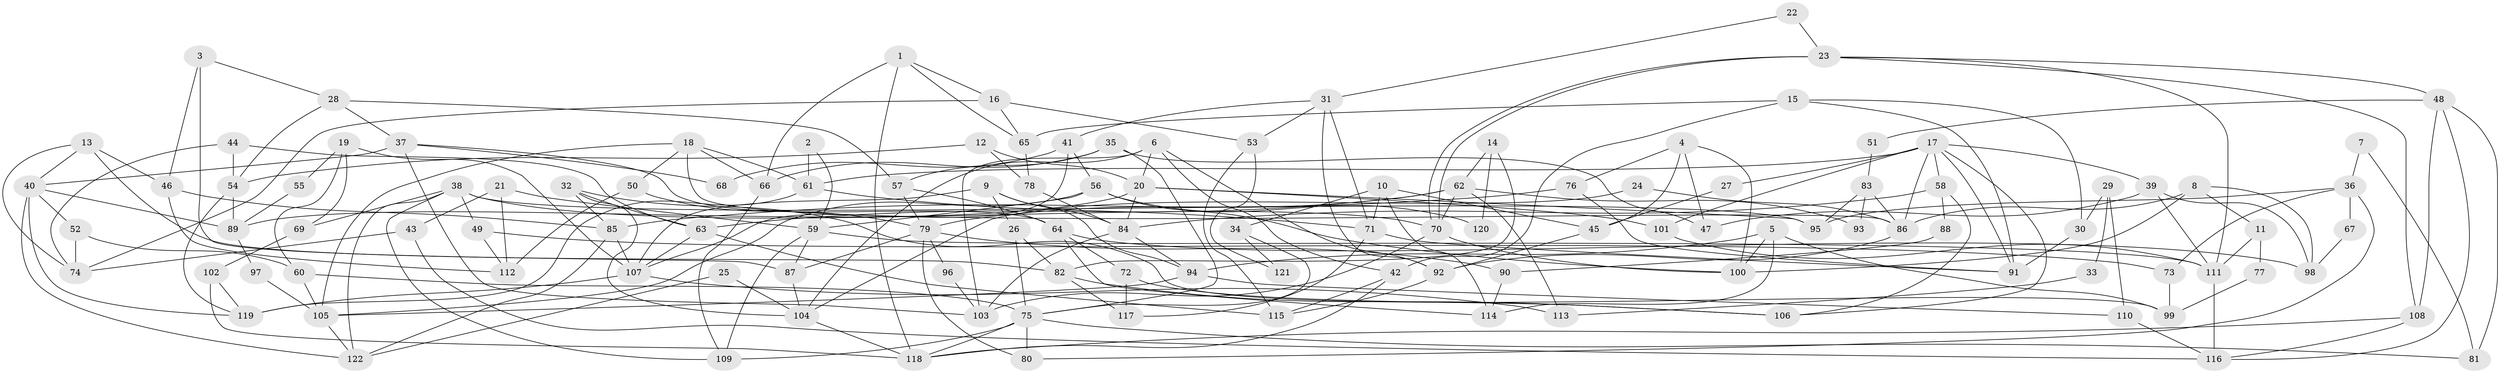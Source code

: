 // coarse degree distribution, {4: 0.12244897959183673, 7: 0.10204081632653061, 8: 0.10204081632653061, 5: 0.14285714285714285, 6: 0.1836734693877551, 3: 0.1836734693877551, 10: 0.04081632653061224, 11: 0.08163265306122448, 12: 0.02040816326530612, 9: 0.02040816326530612}
// Generated by graph-tools (version 1.1) at 2025/37/03/04/25 23:37:04]
// undirected, 122 vertices, 244 edges
graph export_dot {
  node [color=gray90,style=filled];
  1;
  2;
  3;
  4;
  5;
  6;
  7;
  8;
  9;
  10;
  11;
  12;
  13;
  14;
  15;
  16;
  17;
  18;
  19;
  20;
  21;
  22;
  23;
  24;
  25;
  26;
  27;
  28;
  29;
  30;
  31;
  32;
  33;
  34;
  35;
  36;
  37;
  38;
  39;
  40;
  41;
  42;
  43;
  44;
  45;
  46;
  47;
  48;
  49;
  50;
  51;
  52;
  53;
  54;
  55;
  56;
  57;
  58;
  59;
  60;
  61;
  62;
  63;
  64;
  65;
  66;
  67;
  68;
  69;
  70;
  71;
  72;
  73;
  74;
  75;
  76;
  77;
  78;
  79;
  80;
  81;
  82;
  83;
  84;
  85;
  86;
  87;
  88;
  89;
  90;
  91;
  92;
  93;
  94;
  95;
  96;
  97;
  98;
  99;
  100;
  101;
  102;
  103;
  104;
  105;
  106;
  107;
  108;
  109;
  110;
  111;
  112;
  113;
  114;
  115;
  116;
  117;
  118;
  119;
  120;
  121;
  122;
  1 -- 65;
  1 -- 118;
  1 -- 16;
  1 -- 66;
  2 -- 61;
  2 -- 59;
  3 -- 46;
  3 -- 87;
  3 -- 28;
  4 -- 45;
  4 -- 47;
  4 -- 76;
  4 -- 100;
  5 -- 100;
  5 -- 94;
  5 -- 99;
  5 -- 114;
  6 -- 103;
  6 -- 92;
  6 -- 20;
  6 -- 42;
  6 -- 104;
  7 -- 81;
  7 -- 36;
  8 -- 86;
  8 -- 100;
  8 -- 11;
  8 -- 98;
  9 -- 84;
  9 -- 107;
  9 -- 26;
  9 -- 94;
  10 -- 71;
  10 -- 114;
  10 -- 34;
  10 -- 45;
  11 -- 111;
  11 -- 77;
  12 -- 54;
  12 -- 20;
  12 -- 78;
  13 -- 40;
  13 -- 74;
  13 -- 46;
  13 -- 82;
  14 -- 82;
  14 -- 62;
  14 -- 120;
  15 -- 65;
  15 -- 91;
  15 -- 30;
  15 -- 42;
  16 -- 74;
  16 -- 53;
  16 -- 65;
  17 -- 61;
  17 -- 91;
  17 -- 27;
  17 -- 39;
  17 -- 58;
  17 -- 86;
  17 -- 101;
  17 -- 106;
  18 -- 86;
  18 -- 50;
  18 -- 61;
  18 -- 66;
  18 -- 105;
  19 -- 60;
  19 -- 107;
  19 -- 55;
  19 -- 69;
  20 -- 89;
  20 -- 84;
  20 -- 95;
  20 -- 101;
  21 -- 43;
  21 -- 59;
  21 -- 112;
  22 -- 23;
  22 -- 31;
  23 -- 111;
  23 -- 70;
  23 -- 70;
  23 -- 48;
  23 -- 108;
  24 -- 86;
  24 -- 104;
  25 -- 104;
  25 -- 122;
  26 -- 75;
  26 -- 82;
  27 -- 45;
  28 -- 37;
  28 -- 54;
  28 -- 57;
  29 -- 110;
  29 -- 30;
  29 -- 33;
  30 -- 91;
  31 -- 53;
  31 -- 41;
  31 -- 71;
  31 -- 92;
  32 -- 104;
  32 -- 85;
  32 -- 63;
  32 -- 99;
  33 -- 113;
  34 -- 75;
  34 -- 121;
  35 -- 75;
  35 -- 66;
  35 -- 47;
  35 -- 57;
  36 -- 80;
  36 -- 95;
  36 -- 67;
  36 -- 73;
  37 -- 103;
  37 -- 64;
  37 -- 40;
  37 -- 68;
  38 -- 69;
  38 -- 49;
  38 -- 70;
  38 -- 95;
  38 -- 109;
  38 -- 122;
  39 -- 111;
  39 -- 47;
  39 -- 98;
  40 -- 122;
  40 -- 52;
  40 -- 89;
  40 -- 119;
  41 -- 107;
  41 -- 56;
  41 -- 68;
  42 -- 115;
  42 -- 118;
  43 -- 74;
  43 -- 116;
  44 -- 63;
  44 -- 54;
  44 -- 74;
  45 -- 92;
  46 -- 85;
  46 -- 112;
  48 -- 116;
  48 -- 51;
  48 -- 81;
  48 -- 108;
  49 -- 112;
  49 -- 73;
  50 -- 79;
  50 -- 112;
  51 -- 83;
  52 -- 60;
  52 -- 74;
  53 -- 115;
  53 -- 121;
  54 -- 119;
  54 -- 89;
  55 -- 89;
  56 -- 100;
  56 -- 105;
  56 -- 59;
  56 -- 120;
  57 -- 64;
  57 -- 79;
  58 -- 106;
  58 -- 84;
  58 -- 88;
  59 -- 109;
  59 -- 87;
  59 -- 111;
  60 -- 105;
  60 -- 75;
  61 -- 71;
  61 -- 119;
  62 -- 70;
  62 -- 79;
  62 -- 63;
  62 -- 93;
  62 -- 113;
  63 -- 107;
  63 -- 115;
  64 -- 98;
  64 -- 72;
  64 -- 114;
  65 -- 78;
  66 -- 109;
  67 -- 98;
  69 -- 102;
  70 -- 100;
  70 -- 103;
  71 -- 117;
  71 -- 91;
  72 -- 106;
  72 -- 117;
  73 -- 99;
  75 -- 118;
  75 -- 109;
  75 -- 80;
  75 -- 81;
  76 -- 85;
  76 -- 91;
  77 -- 99;
  78 -- 84;
  79 -- 87;
  79 -- 80;
  79 -- 90;
  79 -- 96;
  82 -- 106;
  82 -- 117;
  83 -- 86;
  83 -- 95;
  83 -- 93;
  84 -- 94;
  84 -- 103;
  85 -- 122;
  85 -- 107;
  86 -- 92;
  87 -- 104;
  88 -- 90;
  89 -- 97;
  90 -- 114;
  92 -- 115;
  94 -- 105;
  94 -- 110;
  96 -- 103;
  97 -- 105;
  101 -- 111;
  102 -- 118;
  102 -- 119;
  104 -- 118;
  105 -- 122;
  107 -- 119;
  107 -- 113;
  108 -- 116;
  108 -- 118;
  110 -- 116;
  111 -- 116;
}

